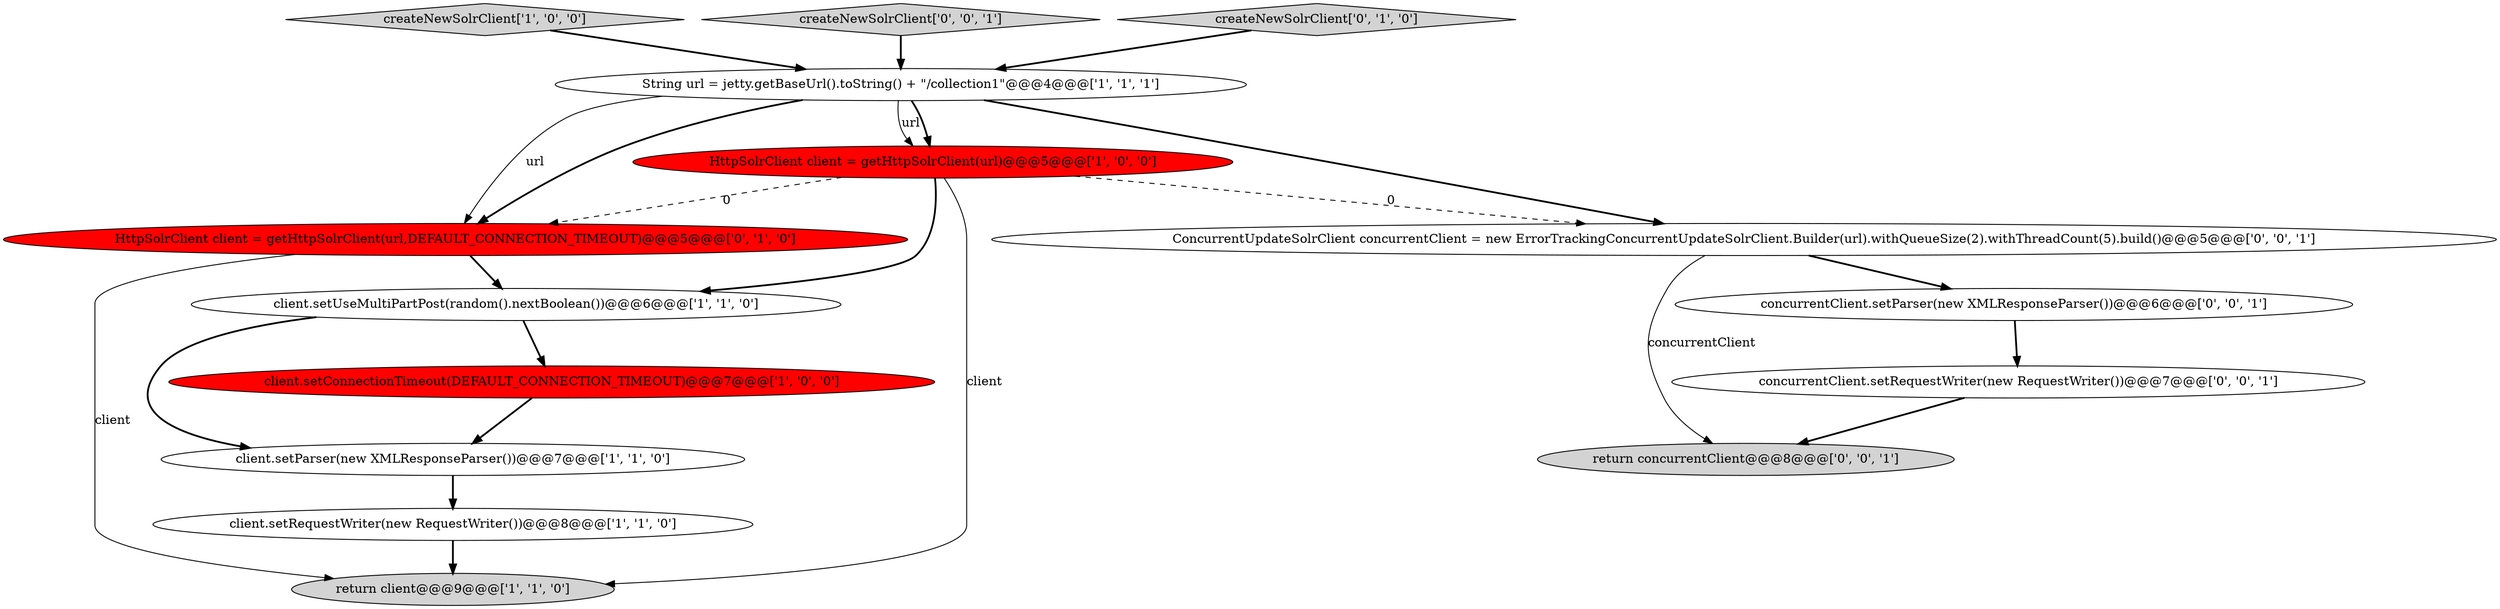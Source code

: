 digraph {
9 [style = filled, label = "HttpSolrClient client = getHttpSolrClient(url,DEFAULT_CONNECTION_TIMEOUT)@@@5@@@['0', '1', '0']", fillcolor = red, shape = ellipse image = "AAA1AAABBB2BBB"];
13 [style = filled, label = "ConcurrentUpdateSolrClient concurrentClient = new ErrorTrackingConcurrentUpdateSolrClient.Builder(url).withQueueSize(2).withThreadCount(5).build()@@@5@@@['0', '0', '1']", fillcolor = white, shape = ellipse image = "AAA0AAABBB3BBB"];
7 [style = filled, label = "String url = jetty.getBaseUrl().toString() + \"/collection1\"@@@4@@@['1', '1', '1']", fillcolor = white, shape = ellipse image = "AAA0AAABBB1BBB"];
3 [style = filled, label = "client.setParser(new XMLResponseParser())@@@7@@@['1', '1', '0']", fillcolor = white, shape = ellipse image = "AAA0AAABBB1BBB"];
6 [style = filled, label = "client.setUseMultiPartPost(random().nextBoolean())@@@6@@@['1', '1', '0']", fillcolor = white, shape = ellipse image = "AAA0AAABBB1BBB"];
2 [style = filled, label = "return client@@@9@@@['1', '1', '0']", fillcolor = lightgray, shape = ellipse image = "AAA0AAABBB1BBB"];
12 [style = filled, label = "concurrentClient.setParser(new XMLResponseParser())@@@6@@@['0', '0', '1']", fillcolor = white, shape = ellipse image = "AAA0AAABBB3BBB"];
4 [style = filled, label = "createNewSolrClient['1', '0', '0']", fillcolor = lightgray, shape = diamond image = "AAA0AAABBB1BBB"];
11 [style = filled, label = "concurrentClient.setRequestWriter(new RequestWriter())@@@7@@@['0', '0', '1']", fillcolor = white, shape = ellipse image = "AAA0AAABBB3BBB"];
14 [style = filled, label = "createNewSolrClient['0', '0', '1']", fillcolor = lightgray, shape = diamond image = "AAA0AAABBB3BBB"];
8 [style = filled, label = "createNewSolrClient['0', '1', '0']", fillcolor = lightgray, shape = diamond image = "AAA0AAABBB2BBB"];
10 [style = filled, label = "return concurrentClient@@@8@@@['0', '0', '1']", fillcolor = lightgray, shape = ellipse image = "AAA0AAABBB3BBB"];
1 [style = filled, label = "client.setRequestWriter(new RequestWriter())@@@8@@@['1', '1', '0']", fillcolor = white, shape = ellipse image = "AAA0AAABBB1BBB"];
5 [style = filled, label = "HttpSolrClient client = getHttpSolrClient(url)@@@5@@@['1', '0', '0']", fillcolor = red, shape = ellipse image = "AAA1AAABBB1BBB"];
0 [style = filled, label = "client.setConnectionTimeout(DEFAULT_CONNECTION_TIMEOUT)@@@7@@@['1', '0', '0']", fillcolor = red, shape = ellipse image = "AAA1AAABBB1BBB"];
7->13 [style = bold, label=""];
0->3 [style = bold, label=""];
5->13 [style = dashed, label="0"];
6->3 [style = bold, label=""];
3->1 [style = bold, label=""];
9->2 [style = solid, label="client"];
5->2 [style = solid, label="client"];
12->11 [style = bold, label=""];
5->9 [style = dashed, label="0"];
6->0 [style = bold, label=""];
7->9 [style = solid, label="url"];
4->7 [style = bold, label=""];
8->7 [style = bold, label=""];
9->6 [style = bold, label=""];
14->7 [style = bold, label=""];
7->5 [style = solid, label="url"];
7->9 [style = bold, label=""];
7->5 [style = bold, label=""];
13->12 [style = bold, label=""];
5->6 [style = bold, label=""];
11->10 [style = bold, label=""];
13->10 [style = solid, label="concurrentClient"];
1->2 [style = bold, label=""];
}
